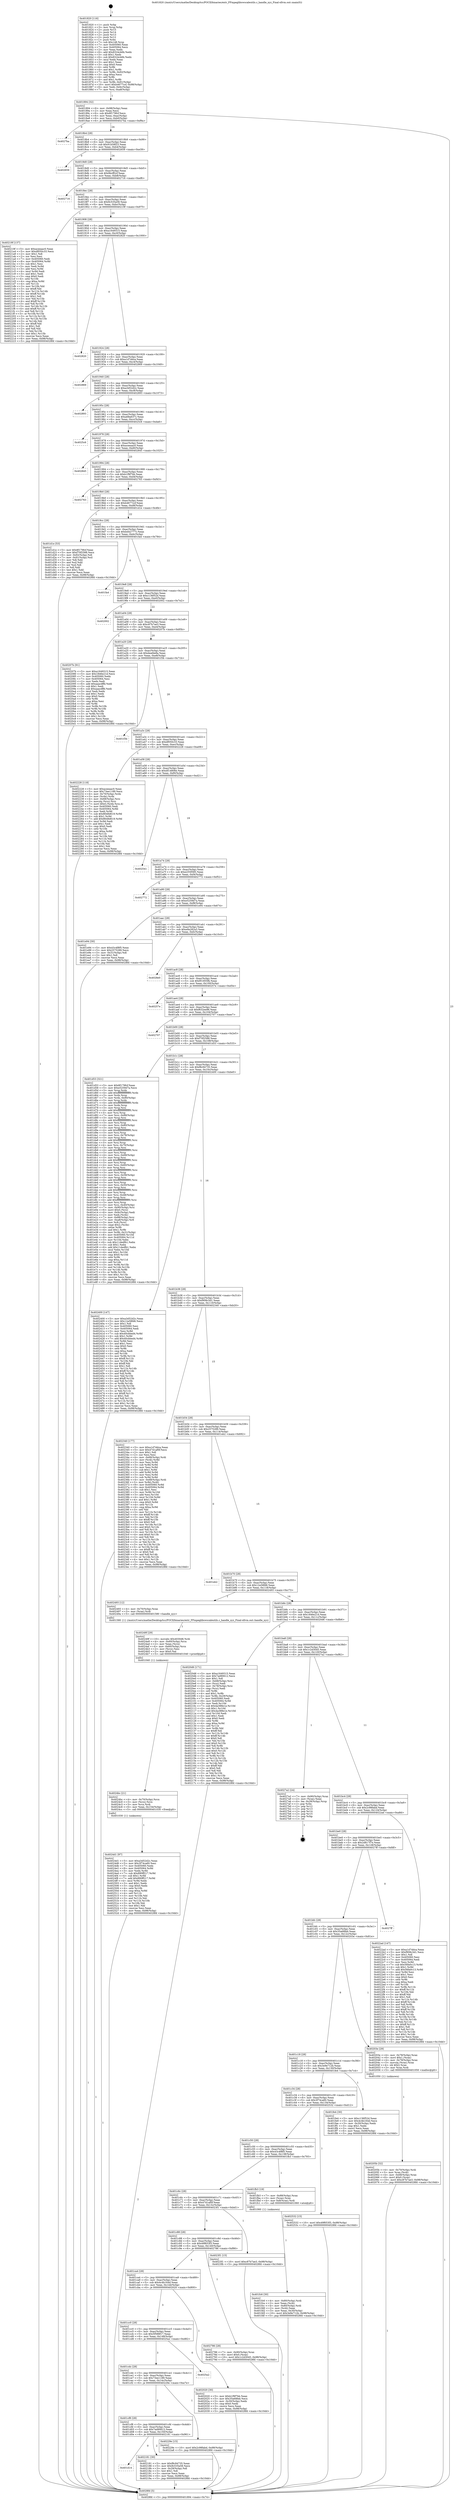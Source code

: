 digraph "0x401820" {
  label = "0x401820 (/mnt/c/Users/mathe/Desktop/tcc/POCII/binaries/extr_FFmpeglibswscaleutils.c_handle_xyz_Final-ollvm.out::main(0))"
  labelloc = "t"
  node[shape=record]

  Entry [label="",width=0.3,height=0.3,shape=circle,fillcolor=black,style=filled]
  "0x401894" [label="{
     0x401894 [32]\l
     | [instrs]\l
     &nbsp;&nbsp;0x401894 \<+6\>: mov -0x98(%rbp),%eax\l
     &nbsp;&nbsp;0x40189a \<+2\>: mov %eax,%ecx\l
     &nbsp;&nbsp;0x40189c \<+6\>: sub $0x8f179fcf,%ecx\l
     &nbsp;&nbsp;0x4018a2 \<+6\>: mov %eax,-0xac(%rbp)\l
     &nbsp;&nbsp;0x4018a8 \<+6\>: mov %ecx,-0xb0(%rbp)\l
     &nbsp;&nbsp;0x4018ae \<+6\>: je 00000000004027ba \<main+0xf9a\>\l
  }"]
  "0x4027ba" [label="{
     0x4027ba\l
  }", style=dashed]
  "0x4018b4" [label="{
     0x4018b4 [28]\l
     | [instrs]\l
     &nbsp;&nbsp;0x4018b4 \<+5\>: jmp 00000000004018b9 \<main+0x99\>\l
     &nbsp;&nbsp;0x4018b9 \<+6\>: mov -0xac(%rbp),%eax\l
     &nbsp;&nbsp;0x4018bf \<+5\>: sub $0x91b58f23,%eax\l
     &nbsp;&nbsp;0x4018c4 \<+6\>: mov %eax,-0xb4(%rbp)\l
     &nbsp;&nbsp;0x4018ca \<+6\>: je 0000000000402659 \<main+0xe39\>\l
  }"]
  Exit [label="",width=0.3,height=0.3,shape=circle,fillcolor=black,style=filled,peripheries=2]
  "0x402659" [label="{
     0x402659\l
  }", style=dashed]
  "0x4018d0" [label="{
     0x4018d0 [28]\l
     | [instrs]\l
     &nbsp;&nbsp;0x4018d0 \<+5\>: jmp 00000000004018d5 \<main+0xb5\>\l
     &nbsp;&nbsp;0x4018d5 \<+6\>: mov -0xac(%rbp),%eax\l
     &nbsp;&nbsp;0x4018db \<+5\>: sub $0x9bcff2cf,%eax\l
     &nbsp;&nbsp;0x4018e0 \<+6\>: mov %eax,-0xb8(%rbp)\l
     &nbsp;&nbsp;0x4018e6 \<+6\>: je 0000000000402716 \<main+0xef6\>\l
  }"]
  "0x4024d1" [label="{
     0x4024d1 [97]\l
     | [instrs]\l
     &nbsp;&nbsp;0x4024d1 \<+5\>: mov $0xa3d52d2c,%eax\l
     &nbsp;&nbsp;0x4024d6 \<+5\>: mov $0x3f74ca60,%esi\l
     &nbsp;&nbsp;0x4024db \<+7\>: mov 0x405060,%edx\l
     &nbsp;&nbsp;0x4024e2 \<+8\>: mov 0x405064,%r8d\l
     &nbsp;&nbsp;0x4024ea \<+3\>: mov %edx,%r9d\l
     &nbsp;&nbsp;0x4024ed \<+7\>: sub $0x890ff217,%r9d\l
     &nbsp;&nbsp;0x4024f4 \<+4\>: sub $0x1,%r9d\l
     &nbsp;&nbsp;0x4024f8 \<+7\>: add $0x890ff217,%r9d\l
     &nbsp;&nbsp;0x4024ff \<+4\>: imul %r9d,%edx\l
     &nbsp;&nbsp;0x402503 \<+3\>: and $0x1,%edx\l
     &nbsp;&nbsp;0x402506 \<+3\>: cmp $0x0,%edx\l
     &nbsp;&nbsp;0x402509 \<+4\>: sete %r10b\l
     &nbsp;&nbsp;0x40250d \<+4\>: cmp $0xa,%r8d\l
     &nbsp;&nbsp;0x402511 \<+4\>: setl %r11b\l
     &nbsp;&nbsp;0x402515 \<+3\>: mov %r10b,%bl\l
     &nbsp;&nbsp;0x402518 \<+3\>: and %r11b,%bl\l
     &nbsp;&nbsp;0x40251b \<+3\>: xor %r11b,%r10b\l
     &nbsp;&nbsp;0x40251e \<+3\>: or %r10b,%bl\l
     &nbsp;&nbsp;0x402521 \<+3\>: test $0x1,%bl\l
     &nbsp;&nbsp;0x402524 \<+3\>: cmovne %esi,%eax\l
     &nbsp;&nbsp;0x402527 \<+6\>: mov %eax,-0x98(%rbp)\l
     &nbsp;&nbsp;0x40252d \<+5\>: jmp 00000000004028fd \<main+0x10dd\>\l
  }"]
  "0x402716" [label="{
     0x402716\l
  }", style=dashed]
  "0x4018ec" [label="{
     0x4018ec [28]\l
     | [instrs]\l
     &nbsp;&nbsp;0x4018ec \<+5\>: jmp 00000000004018f1 \<main+0xd1\>\l
     &nbsp;&nbsp;0x4018f1 \<+6\>: mov -0xac(%rbp),%eax\l
     &nbsp;&nbsp;0x4018f7 \<+5\>: sub $0x9c535a58,%eax\l
     &nbsp;&nbsp;0x4018fc \<+6\>: mov %eax,-0xbc(%rbp)\l
     &nbsp;&nbsp;0x401902 \<+6\>: je 000000000040219f \<main+0x97f\>\l
  }"]
  "0x4024bc" [label="{
     0x4024bc [21]\l
     | [instrs]\l
     &nbsp;&nbsp;0x4024bc \<+4\>: mov -0x70(%rbp),%rcx\l
     &nbsp;&nbsp;0x4024c0 \<+3\>: mov (%rcx),%rcx\l
     &nbsp;&nbsp;0x4024c3 \<+3\>: mov %rcx,%rdi\l
     &nbsp;&nbsp;0x4024c6 \<+6\>: mov %eax,-0x154(%rbp)\l
     &nbsp;&nbsp;0x4024cc \<+5\>: call 0000000000401030 \<free@plt\>\l
     | [calls]\l
     &nbsp;&nbsp;0x401030 \{1\} (unknown)\l
  }"]
  "0x40219f" [label="{
     0x40219f [137]\l
     | [instrs]\l
     &nbsp;&nbsp;0x40219f \<+5\>: mov $0xaceeaac0,%eax\l
     &nbsp;&nbsp;0x4021a4 \<+5\>: mov $0xdf050c33,%ecx\l
     &nbsp;&nbsp;0x4021a9 \<+2\>: mov $0x1,%dl\l
     &nbsp;&nbsp;0x4021ab \<+2\>: xor %esi,%esi\l
     &nbsp;&nbsp;0x4021ad \<+7\>: mov 0x405060,%edi\l
     &nbsp;&nbsp;0x4021b4 \<+8\>: mov 0x405064,%r8d\l
     &nbsp;&nbsp;0x4021bc \<+3\>: sub $0x1,%esi\l
     &nbsp;&nbsp;0x4021bf \<+3\>: mov %edi,%r9d\l
     &nbsp;&nbsp;0x4021c2 \<+3\>: add %esi,%r9d\l
     &nbsp;&nbsp;0x4021c5 \<+4\>: imul %r9d,%edi\l
     &nbsp;&nbsp;0x4021c9 \<+3\>: and $0x1,%edi\l
     &nbsp;&nbsp;0x4021cc \<+3\>: cmp $0x0,%edi\l
     &nbsp;&nbsp;0x4021cf \<+4\>: sete %r10b\l
     &nbsp;&nbsp;0x4021d3 \<+4\>: cmp $0xa,%r8d\l
     &nbsp;&nbsp;0x4021d7 \<+4\>: setl %r11b\l
     &nbsp;&nbsp;0x4021db \<+3\>: mov %r10b,%bl\l
     &nbsp;&nbsp;0x4021de \<+3\>: xor $0xff,%bl\l
     &nbsp;&nbsp;0x4021e1 \<+3\>: mov %r11b,%r14b\l
     &nbsp;&nbsp;0x4021e4 \<+4\>: xor $0xff,%r14b\l
     &nbsp;&nbsp;0x4021e8 \<+3\>: xor $0x1,%dl\l
     &nbsp;&nbsp;0x4021eb \<+3\>: mov %bl,%r15b\l
     &nbsp;&nbsp;0x4021ee \<+4\>: and $0xff,%r15b\l
     &nbsp;&nbsp;0x4021f2 \<+3\>: and %dl,%r10b\l
     &nbsp;&nbsp;0x4021f5 \<+3\>: mov %r14b,%r12b\l
     &nbsp;&nbsp;0x4021f8 \<+4\>: and $0xff,%r12b\l
     &nbsp;&nbsp;0x4021fc \<+3\>: and %dl,%r11b\l
     &nbsp;&nbsp;0x4021ff \<+3\>: or %r10b,%r15b\l
     &nbsp;&nbsp;0x402202 \<+3\>: or %r11b,%r12b\l
     &nbsp;&nbsp;0x402205 \<+3\>: xor %r12b,%r15b\l
     &nbsp;&nbsp;0x402208 \<+3\>: or %r14b,%bl\l
     &nbsp;&nbsp;0x40220b \<+3\>: xor $0xff,%bl\l
     &nbsp;&nbsp;0x40220e \<+3\>: or $0x1,%dl\l
     &nbsp;&nbsp;0x402211 \<+2\>: and %dl,%bl\l
     &nbsp;&nbsp;0x402213 \<+3\>: or %bl,%r15b\l
     &nbsp;&nbsp;0x402216 \<+4\>: test $0x1,%r15b\l
     &nbsp;&nbsp;0x40221a \<+3\>: cmovne %ecx,%eax\l
     &nbsp;&nbsp;0x40221d \<+6\>: mov %eax,-0x98(%rbp)\l
     &nbsp;&nbsp;0x402223 \<+5\>: jmp 00000000004028fd \<main+0x10dd\>\l
  }"]
  "0x401908" [label="{
     0x401908 [28]\l
     | [instrs]\l
     &nbsp;&nbsp;0x401908 \<+5\>: jmp 000000000040190d \<main+0xed\>\l
     &nbsp;&nbsp;0x40190d \<+6\>: mov -0xac(%rbp),%eax\l
     &nbsp;&nbsp;0x401913 \<+5\>: sub $0xa1649315,%eax\l
     &nbsp;&nbsp;0x401918 \<+6\>: mov %eax,-0xc0(%rbp)\l
     &nbsp;&nbsp;0x40191e \<+6\>: je 0000000000402820 \<main+0x1000\>\l
  }"]
  "0x40249f" [label="{
     0x40249f [29]\l
     | [instrs]\l
     &nbsp;&nbsp;0x40249f \<+10\>: movabs $0x4030d6,%rdi\l
     &nbsp;&nbsp;0x4024a9 \<+4\>: mov -0x60(%rbp),%rcx\l
     &nbsp;&nbsp;0x4024ad \<+2\>: mov %eax,(%rcx)\l
     &nbsp;&nbsp;0x4024af \<+4\>: mov -0x60(%rbp),%rcx\l
     &nbsp;&nbsp;0x4024b3 \<+2\>: mov (%rcx),%esi\l
     &nbsp;&nbsp;0x4024b5 \<+2\>: mov $0x0,%al\l
     &nbsp;&nbsp;0x4024b7 \<+5\>: call 0000000000401040 \<printf@plt\>\l
     | [calls]\l
     &nbsp;&nbsp;0x401040 \{1\} (unknown)\l
  }"]
  "0x402820" [label="{
     0x402820\l
  }", style=dashed]
  "0x401924" [label="{
     0x401924 [28]\l
     | [instrs]\l
     &nbsp;&nbsp;0x401924 \<+5\>: jmp 0000000000401929 \<main+0x109\>\l
     &nbsp;&nbsp;0x401929 \<+6\>: mov -0xac(%rbp),%eax\l
     &nbsp;&nbsp;0x40192f \<+5\>: sub $0xa1d7ddca,%eax\l
     &nbsp;&nbsp;0x401934 \<+6\>: mov %eax,-0xc4(%rbp)\l
     &nbsp;&nbsp;0x40193a \<+6\>: je 0000000000402869 \<main+0x1049\>\l
  }"]
  "0x401d14" [label="{
     0x401d14\l
  }", style=dashed]
  "0x402869" [label="{
     0x402869\l
  }", style=dashed]
  "0x401940" [label="{
     0x401940 [28]\l
     | [instrs]\l
     &nbsp;&nbsp;0x401940 \<+5\>: jmp 0000000000401945 \<main+0x125\>\l
     &nbsp;&nbsp;0x401945 \<+6\>: mov -0xac(%rbp),%eax\l
     &nbsp;&nbsp;0x40194b \<+5\>: sub $0xa3d52d2c,%eax\l
     &nbsp;&nbsp;0x401950 \<+6\>: mov %eax,-0xc8(%rbp)\l
     &nbsp;&nbsp;0x401956 \<+6\>: je 0000000000402893 \<main+0x1073\>\l
  }"]
  "0x402181" [label="{
     0x402181 [30]\l
     | [instrs]\l
     &nbsp;&nbsp;0x402181 \<+5\>: mov $0xf8c94735,%eax\l
     &nbsp;&nbsp;0x402186 \<+5\>: mov $0x9c535a58,%ecx\l
     &nbsp;&nbsp;0x40218b \<+3\>: mov -0x29(%rbp),%dl\l
     &nbsp;&nbsp;0x40218e \<+3\>: test $0x1,%dl\l
     &nbsp;&nbsp;0x402191 \<+3\>: cmovne %ecx,%eax\l
     &nbsp;&nbsp;0x402194 \<+6\>: mov %eax,-0x98(%rbp)\l
     &nbsp;&nbsp;0x40219a \<+5\>: jmp 00000000004028fd \<main+0x10dd\>\l
  }"]
  "0x402893" [label="{
     0x402893\l
  }", style=dashed]
  "0x40195c" [label="{
     0x40195c [28]\l
     | [instrs]\l
     &nbsp;&nbsp;0x40195c \<+5\>: jmp 0000000000401961 \<main+0x141\>\l
     &nbsp;&nbsp;0x401961 \<+6\>: mov -0xac(%rbp),%eax\l
     &nbsp;&nbsp;0x401967 \<+5\>: sub $0xa68a637c,%eax\l
     &nbsp;&nbsp;0x40196c \<+6\>: mov %eax,-0xcc(%rbp)\l
     &nbsp;&nbsp;0x401972 \<+6\>: je 00000000004025c6 \<main+0xda6\>\l
  }"]
  "0x401cf8" [label="{
     0x401cf8 [28]\l
     | [instrs]\l
     &nbsp;&nbsp;0x401cf8 \<+5\>: jmp 0000000000401cfd \<main+0x4dd\>\l
     &nbsp;&nbsp;0x401cfd \<+6\>: mov -0xac(%rbp),%eax\l
     &nbsp;&nbsp;0x401d03 \<+5\>: sub $0x7ad90612,%eax\l
     &nbsp;&nbsp;0x401d08 \<+6\>: mov %eax,-0x150(%rbp)\l
     &nbsp;&nbsp;0x401d0e \<+6\>: je 0000000000402181 \<main+0x961\>\l
  }"]
  "0x4025c6" [label="{
     0x4025c6\l
  }", style=dashed]
  "0x401978" [label="{
     0x401978 [28]\l
     | [instrs]\l
     &nbsp;&nbsp;0x401978 \<+5\>: jmp 000000000040197d \<main+0x15d\>\l
     &nbsp;&nbsp;0x40197d \<+6\>: mov -0xac(%rbp),%eax\l
     &nbsp;&nbsp;0x401983 \<+5\>: sub $0xaceeaac0,%eax\l
     &nbsp;&nbsp;0x401988 \<+6\>: mov %eax,-0xd0(%rbp)\l
     &nbsp;&nbsp;0x40198e \<+6\>: je 0000000000402845 \<main+0x1025\>\l
  }"]
  "0x40229e" [label="{
     0x40229e [15]\l
     | [instrs]\l
     &nbsp;&nbsp;0x40229e \<+10\>: movl $0x2c98fabd,-0x98(%rbp)\l
     &nbsp;&nbsp;0x4022a8 \<+5\>: jmp 00000000004028fd \<main+0x10dd\>\l
  }"]
  "0x402845" [label="{
     0x402845\l
  }", style=dashed]
  "0x401994" [label="{
     0x401994 [28]\l
     | [instrs]\l
     &nbsp;&nbsp;0x401994 \<+5\>: jmp 0000000000401999 \<main+0x179\>\l
     &nbsp;&nbsp;0x401999 \<+6\>: mov -0xac(%rbp),%eax\l
     &nbsp;&nbsp;0x40199f \<+5\>: sub $0xb1f9f7bb,%eax\l
     &nbsp;&nbsp;0x4019a4 \<+6\>: mov %eax,-0xd4(%rbp)\l
     &nbsp;&nbsp;0x4019aa \<+6\>: je 0000000000402763 \<main+0xf43\>\l
  }"]
  "0x401cdc" [label="{
     0x401cdc [28]\l
     | [instrs]\l
     &nbsp;&nbsp;0x401cdc \<+5\>: jmp 0000000000401ce1 \<main+0x4c1\>\l
     &nbsp;&nbsp;0x401ce1 \<+6\>: mov -0xac(%rbp),%eax\l
     &nbsp;&nbsp;0x401ce7 \<+5\>: sub $0x73ee1189,%eax\l
     &nbsp;&nbsp;0x401cec \<+6\>: mov %eax,-0x14c(%rbp)\l
     &nbsp;&nbsp;0x401cf2 \<+6\>: je 000000000040229e \<main+0xa7e\>\l
  }"]
  "0x402763" [label="{
     0x402763\l
  }", style=dashed]
  "0x4019b0" [label="{
     0x4019b0 [28]\l
     | [instrs]\l
     &nbsp;&nbsp;0x4019b0 \<+5\>: jmp 00000000004019b5 \<main+0x195\>\l
     &nbsp;&nbsp;0x4019b5 \<+6\>: mov -0xac(%rbp),%eax\l
     &nbsp;&nbsp;0x4019bb \<+5\>: sub $0xb4677ccf,%eax\l
     &nbsp;&nbsp;0x4019c0 \<+6\>: mov %eax,-0xd8(%rbp)\l
     &nbsp;&nbsp;0x4019c6 \<+6\>: je 0000000000401d1e \<main+0x4fe\>\l
  }"]
  "0x4025a2" [label="{
     0x4025a2\l
  }", style=dashed]
  "0x401d1e" [label="{
     0x401d1e [53]\l
     | [instrs]\l
     &nbsp;&nbsp;0x401d1e \<+5\>: mov $0x8f179fcf,%eax\l
     &nbsp;&nbsp;0x401d23 \<+5\>: mov $0xf70f2588,%ecx\l
     &nbsp;&nbsp;0x401d28 \<+6\>: mov -0x92(%rbp),%dl\l
     &nbsp;&nbsp;0x401d2e \<+7\>: mov -0x91(%rbp),%sil\l
     &nbsp;&nbsp;0x401d35 \<+3\>: mov %dl,%dil\l
     &nbsp;&nbsp;0x401d38 \<+3\>: and %sil,%dil\l
     &nbsp;&nbsp;0x401d3b \<+3\>: xor %sil,%dl\l
     &nbsp;&nbsp;0x401d3e \<+3\>: or %dl,%dil\l
     &nbsp;&nbsp;0x401d41 \<+4\>: test $0x1,%dil\l
     &nbsp;&nbsp;0x401d45 \<+3\>: cmovne %ecx,%eax\l
     &nbsp;&nbsp;0x401d48 \<+6\>: mov %eax,-0x98(%rbp)\l
     &nbsp;&nbsp;0x401d4e \<+5\>: jmp 00000000004028fd \<main+0x10dd\>\l
  }"]
  "0x4019cc" [label="{
     0x4019cc [28]\l
     | [instrs]\l
     &nbsp;&nbsp;0x4019cc \<+5\>: jmp 00000000004019d1 \<main+0x1b1\>\l
     &nbsp;&nbsp;0x4019d1 \<+6\>: mov -0xac(%rbp),%eax\l
     &nbsp;&nbsp;0x4019d7 \<+5\>: sub $0xbd42777c,%eax\l
     &nbsp;&nbsp;0x4019dc \<+6\>: mov %eax,-0xdc(%rbp)\l
     &nbsp;&nbsp;0x4019e2 \<+6\>: je 0000000000401fa4 \<main+0x784\>\l
  }"]
  "0x4028fd" [label="{
     0x4028fd [5]\l
     | [instrs]\l
     &nbsp;&nbsp;0x4028fd \<+5\>: jmp 0000000000401894 \<main+0x74\>\l
  }"]
  "0x401820" [label="{
     0x401820 [116]\l
     | [instrs]\l
     &nbsp;&nbsp;0x401820 \<+1\>: push %rbp\l
     &nbsp;&nbsp;0x401821 \<+3\>: mov %rsp,%rbp\l
     &nbsp;&nbsp;0x401824 \<+2\>: push %r15\l
     &nbsp;&nbsp;0x401826 \<+2\>: push %r14\l
     &nbsp;&nbsp;0x401828 \<+2\>: push %r13\l
     &nbsp;&nbsp;0x40182a \<+2\>: push %r12\l
     &nbsp;&nbsp;0x40182c \<+1\>: push %rbx\l
     &nbsp;&nbsp;0x40182d \<+7\>: sub $0x148,%rsp\l
     &nbsp;&nbsp;0x401834 \<+7\>: mov 0x405060,%eax\l
     &nbsp;&nbsp;0x40183b \<+7\>: mov 0x405064,%ecx\l
     &nbsp;&nbsp;0x401842 \<+2\>: mov %eax,%edx\l
     &nbsp;&nbsp;0x401844 \<+6\>: add $0x8324cb6b,%edx\l
     &nbsp;&nbsp;0x40184a \<+3\>: sub $0x1,%edx\l
     &nbsp;&nbsp;0x40184d \<+6\>: sub $0x8324cb6b,%edx\l
     &nbsp;&nbsp;0x401853 \<+3\>: imul %edx,%eax\l
     &nbsp;&nbsp;0x401856 \<+3\>: and $0x1,%eax\l
     &nbsp;&nbsp;0x401859 \<+3\>: cmp $0x0,%eax\l
     &nbsp;&nbsp;0x40185c \<+4\>: sete %r8b\l
     &nbsp;&nbsp;0x401860 \<+4\>: and $0x1,%r8b\l
     &nbsp;&nbsp;0x401864 \<+7\>: mov %r8b,-0x92(%rbp)\l
     &nbsp;&nbsp;0x40186b \<+3\>: cmp $0xa,%ecx\l
     &nbsp;&nbsp;0x40186e \<+4\>: setl %r8b\l
     &nbsp;&nbsp;0x401872 \<+4\>: and $0x1,%r8b\l
     &nbsp;&nbsp;0x401876 \<+7\>: mov %r8b,-0x91(%rbp)\l
     &nbsp;&nbsp;0x40187d \<+10\>: movl $0xb4677ccf,-0x98(%rbp)\l
     &nbsp;&nbsp;0x401887 \<+6\>: mov %edi,-0x9c(%rbp)\l
     &nbsp;&nbsp;0x40188d \<+7\>: mov %rsi,-0xa8(%rbp)\l
  }"]
  "0x40205b" [label="{
     0x40205b [32]\l
     | [instrs]\l
     &nbsp;&nbsp;0x40205b \<+4\>: mov -0x70(%rbp),%rdi\l
     &nbsp;&nbsp;0x40205f \<+3\>: mov %rax,(%rdi)\l
     &nbsp;&nbsp;0x402062 \<+4\>: mov -0x68(%rbp),%rax\l
     &nbsp;&nbsp;0x402066 \<+6\>: movl $0x0,(%rax)\l
     &nbsp;&nbsp;0x40206c \<+10\>: movl $0xc87b7ae3,-0x98(%rbp)\l
     &nbsp;&nbsp;0x402076 \<+5\>: jmp 00000000004028fd \<main+0x10dd\>\l
  }"]
  "0x401fa4" [label="{
     0x401fa4\l
  }", style=dashed]
  "0x4019e8" [label="{
     0x4019e8 [28]\l
     | [instrs]\l
     &nbsp;&nbsp;0x4019e8 \<+5\>: jmp 00000000004019ed \<main+0x1cd\>\l
     &nbsp;&nbsp;0x4019ed \<+6\>: mov -0xac(%rbp),%eax\l
     &nbsp;&nbsp;0x4019f3 \<+5\>: sub $0xc136f52d,%eax\l
     &nbsp;&nbsp;0x4019f8 \<+6\>: mov %eax,-0xe0(%rbp)\l
     &nbsp;&nbsp;0x4019fe \<+6\>: je 0000000000402002 \<main+0x7e2\>\l
  }"]
  "0x401cc0" [label="{
     0x401cc0 [28]\l
     | [instrs]\l
     &nbsp;&nbsp;0x401cc0 \<+5\>: jmp 0000000000401cc5 \<main+0x4a5\>\l
     &nbsp;&nbsp;0x401cc5 \<+6\>: mov -0xac(%rbp),%eax\l
     &nbsp;&nbsp;0x401ccb \<+5\>: sub $0x5f588f17,%eax\l
     &nbsp;&nbsp;0x401cd0 \<+6\>: mov %eax,-0x148(%rbp)\l
     &nbsp;&nbsp;0x401cd6 \<+6\>: je 00000000004025a2 \<main+0xd82\>\l
  }"]
  "0x402002" [label="{
     0x402002\l
  }", style=dashed]
  "0x401a04" [label="{
     0x401a04 [28]\l
     | [instrs]\l
     &nbsp;&nbsp;0x401a04 \<+5\>: jmp 0000000000401a09 \<main+0x1e9\>\l
     &nbsp;&nbsp;0x401a09 \<+6\>: mov -0xac(%rbp),%eax\l
     &nbsp;&nbsp;0x401a0f \<+5\>: sub $0xc87b7ae3,%eax\l
     &nbsp;&nbsp;0x401a14 \<+6\>: mov %eax,-0xe4(%rbp)\l
     &nbsp;&nbsp;0x401a1a \<+6\>: je 000000000040207b \<main+0x85b\>\l
  }"]
  "0x402020" [label="{
     0x402020 [30]\l
     | [instrs]\l
     &nbsp;&nbsp;0x402020 \<+5\>: mov $0xb1f9f7bb,%eax\l
     &nbsp;&nbsp;0x402025 \<+5\>: mov $0x35a68feb,%ecx\l
     &nbsp;&nbsp;0x40202a \<+3\>: mov -0x30(%rbp),%edx\l
     &nbsp;&nbsp;0x40202d \<+3\>: cmp $0x0,%edx\l
     &nbsp;&nbsp;0x402030 \<+3\>: cmove %ecx,%eax\l
     &nbsp;&nbsp;0x402033 \<+6\>: mov %eax,-0x98(%rbp)\l
     &nbsp;&nbsp;0x402039 \<+5\>: jmp 00000000004028fd \<main+0x10dd\>\l
  }"]
  "0x40207b" [label="{
     0x40207b [91]\l
     | [instrs]\l
     &nbsp;&nbsp;0x40207b \<+5\>: mov $0xa1649315,%eax\l
     &nbsp;&nbsp;0x402080 \<+5\>: mov $0x1846e21d,%ecx\l
     &nbsp;&nbsp;0x402085 \<+7\>: mov 0x405060,%edx\l
     &nbsp;&nbsp;0x40208c \<+7\>: mov 0x405064,%esi\l
     &nbsp;&nbsp;0x402093 \<+2\>: mov %edx,%edi\l
     &nbsp;&nbsp;0x402095 \<+6\>: add $0xaaacdffd,%edi\l
     &nbsp;&nbsp;0x40209b \<+3\>: sub $0x1,%edi\l
     &nbsp;&nbsp;0x40209e \<+6\>: sub $0xaaacdffd,%edi\l
     &nbsp;&nbsp;0x4020a4 \<+3\>: imul %edi,%edx\l
     &nbsp;&nbsp;0x4020a7 \<+3\>: and $0x1,%edx\l
     &nbsp;&nbsp;0x4020aa \<+3\>: cmp $0x0,%edx\l
     &nbsp;&nbsp;0x4020ad \<+4\>: sete %r8b\l
     &nbsp;&nbsp;0x4020b1 \<+3\>: cmp $0xa,%esi\l
     &nbsp;&nbsp;0x4020b4 \<+4\>: setl %r9b\l
     &nbsp;&nbsp;0x4020b8 \<+3\>: mov %r8b,%r10b\l
     &nbsp;&nbsp;0x4020bb \<+3\>: and %r9b,%r10b\l
     &nbsp;&nbsp;0x4020be \<+3\>: xor %r9b,%r8b\l
     &nbsp;&nbsp;0x4020c1 \<+3\>: or %r8b,%r10b\l
     &nbsp;&nbsp;0x4020c4 \<+4\>: test $0x1,%r10b\l
     &nbsp;&nbsp;0x4020c8 \<+3\>: cmovne %ecx,%eax\l
     &nbsp;&nbsp;0x4020cb \<+6\>: mov %eax,-0x98(%rbp)\l
     &nbsp;&nbsp;0x4020d1 \<+5\>: jmp 00000000004028fd \<main+0x10dd\>\l
  }"]
  "0x401a20" [label="{
     0x401a20 [28]\l
     | [instrs]\l
     &nbsp;&nbsp;0x401a20 \<+5\>: jmp 0000000000401a25 \<main+0x205\>\l
     &nbsp;&nbsp;0x401a25 \<+6\>: mov -0xac(%rbp),%eax\l
     &nbsp;&nbsp;0x401a2b \<+5\>: sub $0xdeafde8a,%eax\l
     &nbsp;&nbsp;0x401a30 \<+6\>: mov %eax,-0xe8(%rbp)\l
     &nbsp;&nbsp;0x401a36 \<+6\>: je 0000000000401f3b \<main+0x71b\>\l
  }"]
  "0x401ca4" [label="{
     0x401ca4 [28]\l
     | [instrs]\l
     &nbsp;&nbsp;0x401ca4 \<+5\>: jmp 0000000000401ca9 \<main+0x489\>\l
     &nbsp;&nbsp;0x401ca9 \<+6\>: mov -0xac(%rbp),%eax\l
     &nbsp;&nbsp;0x401caf \<+5\>: sub $0x4c4b164d,%eax\l
     &nbsp;&nbsp;0x401cb4 \<+6\>: mov %eax,-0x144(%rbp)\l
     &nbsp;&nbsp;0x401cba \<+6\>: je 0000000000402020 \<main+0x800\>\l
  }"]
  "0x401f3b" [label="{
     0x401f3b\l
  }", style=dashed]
  "0x401a3c" [label="{
     0x401a3c [28]\l
     | [instrs]\l
     &nbsp;&nbsp;0x401a3c \<+5\>: jmp 0000000000401a41 \<main+0x221\>\l
     &nbsp;&nbsp;0x401a41 \<+6\>: mov -0xac(%rbp),%eax\l
     &nbsp;&nbsp;0x401a47 \<+5\>: sub $0xdf050c33,%eax\l
     &nbsp;&nbsp;0x401a4c \<+6\>: mov %eax,-0xec(%rbp)\l
     &nbsp;&nbsp;0x401a52 \<+6\>: je 0000000000402228 \<main+0xa08\>\l
  }"]
  "0x402786" [label="{
     0x402786 [28]\l
     | [instrs]\l
     &nbsp;&nbsp;0x402786 \<+7\>: mov -0x90(%rbp),%rax\l
     &nbsp;&nbsp;0x40278d \<+6\>: movl $0x0,(%rax)\l
     &nbsp;&nbsp;0x402793 \<+10\>: movl $0x1c2d3045,-0x98(%rbp)\l
     &nbsp;&nbsp;0x40279d \<+5\>: jmp 00000000004028fd \<main+0x10dd\>\l
  }"]
  "0x402228" [label="{
     0x402228 [118]\l
     | [instrs]\l
     &nbsp;&nbsp;0x402228 \<+5\>: mov $0xaceeaac0,%eax\l
     &nbsp;&nbsp;0x40222d \<+5\>: mov $0x73ee1189,%ecx\l
     &nbsp;&nbsp;0x402232 \<+4\>: mov -0x70(%rbp),%rdx\l
     &nbsp;&nbsp;0x402236 \<+3\>: mov (%rdx),%rdx\l
     &nbsp;&nbsp;0x402239 \<+4\>: mov -0x68(%rbp),%rsi\l
     &nbsp;&nbsp;0x40223d \<+3\>: movslq (%rsi),%rsi\l
     &nbsp;&nbsp;0x402240 \<+7\>: movl $0x0,(%rdx,%rsi,4)\l
     &nbsp;&nbsp;0x402247 \<+7\>: mov 0x405060,%edi\l
     &nbsp;&nbsp;0x40224e \<+8\>: mov 0x405064,%r8d\l
     &nbsp;&nbsp;0x402256 \<+3\>: mov %edi,%r9d\l
     &nbsp;&nbsp;0x402259 \<+7\>: sub $0x8648d619,%r9d\l
     &nbsp;&nbsp;0x402260 \<+4\>: sub $0x1,%r9d\l
     &nbsp;&nbsp;0x402264 \<+7\>: add $0x8648d619,%r9d\l
     &nbsp;&nbsp;0x40226b \<+4\>: imul %r9d,%edi\l
     &nbsp;&nbsp;0x40226f \<+3\>: and $0x1,%edi\l
     &nbsp;&nbsp;0x402272 \<+3\>: cmp $0x0,%edi\l
     &nbsp;&nbsp;0x402275 \<+4\>: sete %r10b\l
     &nbsp;&nbsp;0x402279 \<+4\>: cmp $0xa,%r8d\l
     &nbsp;&nbsp;0x40227d \<+4\>: setl %r11b\l
     &nbsp;&nbsp;0x402281 \<+3\>: mov %r10b,%bl\l
     &nbsp;&nbsp;0x402284 \<+3\>: and %r11b,%bl\l
     &nbsp;&nbsp;0x402287 \<+3\>: xor %r11b,%r10b\l
     &nbsp;&nbsp;0x40228a \<+3\>: or %r10b,%bl\l
     &nbsp;&nbsp;0x40228d \<+3\>: test $0x1,%bl\l
     &nbsp;&nbsp;0x402290 \<+3\>: cmovne %ecx,%eax\l
     &nbsp;&nbsp;0x402293 \<+6\>: mov %eax,-0x98(%rbp)\l
     &nbsp;&nbsp;0x402299 \<+5\>: jmp 00000000004028fd \<main+0x10dd\>\l
  }"]
  "0x401a58" [label="{
     0x401a58 [28]\l
     | [instrs]\l
     &nbsp;&nbsp;0x401a58 \<+5\>: jmp 0000000000401a5d \<main+0x23d\>\l
     &nbsp;&nbsp;0x401a5d \<+6\>: mov -0xac(%rbp),%eax\l
     &nbsp;&nbsp;0x401a63 \<+5\>: sub $0xdf14806e,%eax\l
     &nbsp;&nbsp;0x401a68 \<+6\>: mov %eax,-0xf0(%rbp)\l
     &nbsp;&nbsp;0x401a6e \<+6\>: je 0000000000402541 \<main+0xd21\>\l
  }"]
  "0x401c88" [label="{
     0x401c88 [28]\l
     | [instrs]\l
     &nbsp;&nbsp;0x401c88 \<+5\>: jmp 0000000000401c8d \<main+0x46d\>\l
     &nbsp;&nbsp;0x401c8d \<+6\>: mov -0xac(%rbp),%eax\l
     &nbsp;&nbsp;0x401c93 \<+5\>: sub $0x49f653f3,%eax\l
     &nbsp;&nbsp;0x401c98 \<+6\>: mov %eax,-0x140(%rbp)\l
     &nbsp;&nbsp;0x401c9e \<+6\>: je 0000000000402786 \<main+0xf66\>\l
  }"]
  "0x402541" [label="{
     0x402541\l
  }", style=dashed]
  "0x401a74" [label="{
     0x401a74 [28]\l
     | [instrs]\l
     &nbsp;&nbsp;0x401a74 \<+5\>: jmp 0000000000401a79 \<main+0x259\>\l
     &nbsp;&nbsp;0x401a79 \<+6\>: mov -0xac(%rbp),%eax\l
     &nbsp;&nbsp;0x401a7f \<+5\>: sub $0xe255f585,%eax\l
     &nbsp;&nbsp;0x401a84 \<+6\>: mov %eax,-0xf4(%rbp)\l
     &nbsp;&nbsp;0x401a8a \<+6\>: je 0000000000402772 \<main+0xf52\>\l
  }"]
  "0x4023f1" [label="{
     0x4023f1 [15]\l
     | [instrs]\l
     &nbsp;&nbsp;0x4023f1 \<+10\>: movl $0xc87b7ae3,-0x98(%rbp)\l
     &nbsp;&nbsp;0x4023fb \<+5\>: jmp 00000000004028fd \<main+0x10dd\>\l
  }"]
  "0x402772" [label="{
     0x402772\l
  }", style=dashed]
  "0x401a90" [label="{
     0x401a90 [28]\l
     | [instrs]\l
     &nbsp;&nbsp;0x401a90 \<+5\>: jmp 0000000000401a95 \<main+0x275\>\l
     &nbsp;&nbsp;0x401a95 \<+6\>: mov -0xac(%rbp),%eax\l
     &nbsp;&nbsp;0x401a9b \<+5\>: sub $0xe5259d7a,%eax\l
     &nbsp;&nbsp;0x401aa0 \<+6\>: mov %eax,-0xf8(%rbp)\l
     &nbsp;&nbsp;0x401aa6 \<+6\>: je 0000000000401e94 \<main+0x674\>\l
  }"]
  "0x401fc6" [label="{
     0x401fc6 [30]\l
     | [instrs]\l
     &nbsp;&nbsp;0x401fc6 \<+4\>: mov -0x80(%rbp),%rdi\l
     &nbsp;&nbsp;0x401fca \<+2\>: mov %eax,(%rdi)\l
     &nbsp;&nbsp;0x401fcc \<+4\>: mov -0x80(%rbp),%rdi\l
     &nbsp;&nbsp;0x401fd0 \<+2\>: mov (%rdi),%eax\l
     &nbsp;&nbsp;0x401fd2 \<+3\>: mov %eax,-0x30(%rbp)\l
     &nbsp;&nbsp;0x401fd5 \<+10\>: movl $0x3e9e712b,-0x98(%rbp)\l
     &nbsp;&nbsp;0x401fdf \<+5\>: jmp 00000000004028fd \<main+0x10dd\>\l
  }"]
  "0x401e94" [label="{
     0x401e94 [30]\l
     | [instrs]\l
     &nbsp;&nbsp;0x401e94 \<+5\>: mov $0x43c4f8f5,%eax\l
     &nbsp;&nbsp;0x401e99 \<+5\>: mov $0x2575289,%ecx\l
     &nbsp;&nbsp;0x401e9e \<+3\>: mov -0x31(%rbp),%dl\l
     &nbsp;&nbsp;0x401ea1 \<+3\>: test $0x1,%dl\l
     &nbsp;&nbsp;0x401ea4 \<+3\>: cmovne %ecx,%eax\l
     &nbsp;&nbsp;0x401ea7 \<+6\>: mov %eax,-0x98(%rbp)\l
     &nbsp;&nbsp;0x401ead \<+5\>: jmp 00000000004028fd \<main+0x10dd\>\l
  }"]
  "0x401aac" [label="{
     0x401aac [28]\l
     | [instrs]\l
     &nbsp;&nbsp;0x401aac \<+5\>: jmp 0000000000401ab1 \<main+0x291\>\l
     &nbsp;&nbsp;0x401ab1 \<+6\>: mov -0xac(%rbp),%eax\l
     &nbsp;&nbsp;0x401ab7 \<+5\>: sub $0xe9a282a3,%eax\l
     &nbsp;&nbsp;0x401abc \<+6\>: mov %eax,-0xfc(%rbp)\l
     &nbsp;&nbsp;0x401ac2 \<+6\>: je 00000000004028e0 \<main+0x10c0\>\l
  }"]
  "0x401c6c" [label="{
     0x401c6c [28]\l
     | [instrs]\l
     &nbsp;&nbsp;0x401c6c \<+5\>: jmp 0000000000401c71 \<main+0x451\>\l
     &nbsp;&nbsp;0x401c71 \<+6\>: mov -0xac(%rbp),%eax\l
     &nbsp;&nbsp;0x401c77 \<+5\>: sub $0x47d1af0f,%eax\l
     &nbsp;&nbsp;0x401c7c \<+6\>: mov %eax,-0x13c(%rbp)\l
     &nbsp;&nbsp;0x401c82 \<+6\>: je 00000000004023f1 \<main+0xbd1\>\l
  }"]
  "0x4028e0" [label="{
     0x4028e0\l
  }", style=dashed]
  "0x401ac8" [label="{
     0x401ac8 [28]\l
     | [instrs]\l
     &nbsp;&nbsp;0x401ac8 \<+5\>: jmp 0000000000401acd \<main+0x2ad\>\l
     &nbsp;&nbsp;0x401acd \<+6\>: mov -0xac(%rbp),%eax\l
     &nbsp;&nbsp;0x401ad3 \<+5\>: sub $0xf01855fb,%eax\l
     &nbsp;&nbsp;0x401ad8 \<+6\>: mov %eax,-0x100(%rbp)\l
     &nbsp;&nbsp;0x401ade \<+6\>: je 000000000040257e \<main+0xd5e\>\l
  }"]
  "0x401fb3" [label="{
     0x401fb3 [19]\l
     | [instrs]\l
     &nbsp;&nbsp;0x401fb3 \<+7\>: mov -0x88(%rbp),%rax\l
     &nbsp;&nbsp;0x401fba \<+3\>: mov (%rax),%rax\l
     &nbsp;&nbsp;0x401fbd \<+4\>: mov 0x8(%rax),%rdi\l
     &nbsp;&nbsp;0x401fc1 \<+5\>: call 0000000000401060 \<atoi@plt\>\l
     | [calls]\l
     &nbsp;&nbsp;0x401060 \{1\} (unknown)\l
  }"]
  "0x40257e" [label="{
     0x40257e\l
  }", style=dashed]
  "0x401ae4" [label="{
     0x401ae4 [28]\l
     | [instrs]\l
     &nbsp;&nbsp;0x401ae4 \<+5\>: jmp 0000000000401ae9 \<main+0x2c9\>\l
     &nbsp;&nbsp;0x401ae9 \<+6\>: mov -0xac(%rbp),%eax\l
     &nbsp;&nbsp;0x401aef \<+5\>: sub $0xf632ee96,%eax\l
     &nbsp;&nbsp;0x401af4 \<+6\>: mov %eax,-0x104(%rbp)\l
     &nbsp;&nbsp;0x401afa \<+6\>: je 0000000000402707 \<main+0xee7\>\l
  }"]
  "0x401c50" [label="{
     0x401c50 [28]\l
     | [instrs]\l
     &nbsp;&nbsp;0x401c50 \<+5\>: jmp 0000000000401c55 \<main+0x435\>\l
     &nbsp;&nbsp;0x401c55 \<+6\>: mov -0xac(%rbp),%eax\l
     &nbsp;&nbsp;0x401c5b \<+5\>: sub $0x43c4f8f5,%eax\l
     &nbsp;&nbsp;0x401c60 \<+6\>: mov %eax,-0x138(%rbp)\l
     &nbsp;&nbsp;0x401c66 \<+6\>: je 0000000000401fb3 \<main+0x793\>\l
  }"]
  "0x402707" [label="{
     0x402707\l
  }", style=dashed]
  "0x401b00" [label="{
     0x401b00 [28]\l
     | [instrs]\l
     &nbsp;&nbsp;0x401b00 \<+5\>: jmp 0000000000401b05 \<main+0x2e5\>\l
     &nbsp;&nbsp;0x401b05 \<+6\>: mov -0xac(%rbp),%eax\l
     &nbsp;&nbsp;0x401b0b \<+5\>: sub $0xf70f2588,%eax\l
     &nbsp;&nbsp;0x401b10 \<+6\>: mov %eax,-0x108(%rbp)\l
     &nbsp;&nbsp;0x401b16 \<+6\>: je 0000000000401d53 \<main+0x533\>\l
  }"]
  "0x402532" [label="{
     0x402532 [15]\l
     | [instrs]\l
     &nbsp;&nbsp;0x402532 \<+10\>: movl $0x49f653f3,-0x98(%rbp)\l
     &nbsp;&nbsp;0x40253c \<+5\>: jmp 00000000004028fd \<main+0x10dd\>\l
  }"]
  "0x401d53" [label="{
     0x401d53 [321]\l
     | [instrs]\l
     &nbsp;&nbsp;0x401d53 \<+5\>: mov $0x8f179fcf,%eax\l
     &nbsp;&nbsp;0x401d58 \<+5\>: mov $0xe5259d7a,%ecx\l
     &nbsp;&nbsp;0x401d5d \<+3\>: mov %rsp,%rdx\l
     &nbsp;&nbsp;0x401d60 \<+4\>: add $0xfffffffffffffff0,%rdx\l
     &nbsp;&nbsp;0x401d64 \<+3\>: mov %rdx,%rsp\l
     &nbsp;&nbsp;0x401d67 \<+7\>: mov %rdx,-0x90(%rbp)\l
     &nbsp;&nbsp;0x401d6e \<+3\>: mov %rsp,%rdx\l
     &nbsp;&nbsp;0x401d71 \<+4\>: add $0xfffffffffffffff0,%rdx\l
     &nbsp;&nbsp;0x401d75 \<+3\>: mov %rdx,%rsp\l
     &nbsp;&nbsp;0x401d78 \<+3\>: mov %rsp,%rsi\l
     &nbsp;&nbsp;0x401d7b \<+4\>: add $0xfffffffffffffff0,%rsi\l
     &nbsp;&nbsp;0x401d7f \<+3\>: mov %rsi,%rsp\l
     &nbsp;&nbsp;0x401d82 \<+7\>: mov %rsi,-0x88(%rbp)\l
     &nbsp;&nbsp;0x401d89 \<+3\>: mov %rsp,%rsi\l
     &nbsp;&nbsp;0x401d8c \<+4\>: add $0xfffffffffffffff0,%rsi\l
     &nbsp;&nbsp;0x401d90 \<+3\>: mov %rsi,%rsp\l
     &nbsp;&nbsp;0x401d93 \<+4\>: mov %rsi,-0x80(%rbp)\l
     &nbsp;&nbsp;0x401d97 \<+3\>: mov %rsp,%rsi\l
     &nbsp;&nbsp;0x401d9a \<+4\>: add $0xfffffffffffffff0,%rsi\l
     &nbsp;&nbsp;0x401d9e \<+3\>: mov %rsi,%rsp\l
     &nbsp;&nbsp;0x401da1 \<+4\>: mov %rsi,-0x78(%rbp)\l
     &nbsp;&nbsp;0x401da5 \<+3\>: mov %rsp,%rsi\l
     &nbsp;&nbsp;0x401da8 \<+4\>: add $0xfffffffffffffff0,%rsi\l
     &nbsp;&nbsp;0x401dac \<+3\>: mov %rsi,%rsp\l
     &nbsp;&nbsp;0x401daf \<+4\>: mov %rsi,-0x70(%rbp)\l
     &nbsp;&nbsp;0x401db3 \<+3\>: mov %rsp,%rsi\l
     &nbsp;&nbsp;0x401db6 \<+4\>: add $0xfffffffffffffff0,%rsi\l
     &nbsp;&nbsp;0x401dba \<+3\>: mov %rsi,%rsp\l
     &nbsp;&nbsp;0x401dbd \<+4\>: mov %rsi,-0x68(%rbp)\l
     &nbsp;&nbsp;0x401dc1 \<+3\>: mov %rsp,%rsi\l
     &nbsp;&nbsp;0x401dc4 \<+4\>: add $0xfffffffffffffff0,%rsi\l
     &nbsp;&nbsp;0x401dc8 \<+3\>: mov %rsi,%rsp\l
     &nbsp;&nbsp;0x401dcb \<+4\>: mov %rsi,-0x60(%rbp)\l
     &nbsp;&nbsp;0x401dcf \<+3\>: mov %rsp,%rsi\l
     &nbsp;&nbsp;0x401dd2 \<+4\>: add $0xfffffffffffffff0,%rsi\l
     &nbsp;&nbsp;0x401dd6 \<+3\>: mov %rsi,%rsp\l
     &nbsp;&nbsp;0x401dd9 \<+4\>: mov %rsi,-0x58(%rbp)\l
     &nbsp;&nbsp;0x401ddd \<+3\>: mov %rsp,%rsi\l
     &nbsp;&nbsp;0x401de0 \<+4\>: add $0xfffffffffffffff0,%rsi\l
     &nbsp;&nbsp;0x401de4 \<+3\>: mov %rsi,%rsp\l
     &nbsp;&nbsp;0x401de7 \<+4\>: mov %rsi,-0x50(%rbp)\l
     &nbsp;&nbsp;0x401deb \<+3\>: mov %rsp,%rsi\l
     &nbsp;&nbsp;0x401dee \<+4\>: add $0xfffffffffffffff0,%rsi\l
     &nbsp;&nbsp;0x401df2 \<+3\>: mov %rsi,%rsp\l
     &nbsp;&nbsp;0x401df5 \<+4\>: mov %rsi,-0x48(%rbp)\l
     &nbsp;&nbsp;0x401df9 \<+3\>: mov %rsp,%rsi\l
     &nbsp;&nbsp;0x401dfc \<+4\>: add $0xfffffffffffffff0,%rsi\l
     &nbsp;&nbsp;0x401e00 \<+3\>: mov %rsi,%rsp\l
     &nbsp;&nbsp;0x401e03 \<+4\>: mov %rsi,-0x40(%rbp)\l
     &nbsp;&nbsp;0x401e07 \<+7\>: mov -0x90(%rbp),%rsi\l
     &nbsp;&nbsp;0x401e0e \<+6\>: movl $0x0,(%rsi)\l
     &nbsp;&nbsp;0x401e14 \<+6\>: mov -0x9c(%rbp),%edi\l
     &nbsp;&nbsp;0x401e1a \<+2\>: mov %edi,(%rdx)\l
     &nbsp;&nbsp;0x401e1c \<+7\>: mov -0x88(%rbp),%rsi\l
     &nbsp;&nbsp;0x401e23 \<+7\>: mov -0xa8(%rbp),%r8\l
     &nbsp;&nbsp;0x401e2a \<+3\>: mov %r8,(%rsi)\l
     &nbsp;&nbsp;0x401e2d \<+3\>: cmpl $0x2,(%rdx)\l
     &nbsp;&nbsp;0x401e30 \<+4\>: setne %r9b\l
     &nbsp;&nbsp;0x401e34 \<+4\>: and $0x1,%r9b\l
     &nbsp;&nbsp;0x401e38 \<+4\>: mov %r9b,-0x31(%rbp)\l
     &nbsp;&nbsp;0x401e3c \<+8\>: mov 0x405060,%r10d\l
     &nbsp;&nbsp;0x401e44 \<+8\>: mov 0x405064,%r11d\l
     &nbsp;&nbsp;0x401e4c \<+3\>: mov %r10d,%ebx\l
     &nbsp;&nbsp;0x401e4f \<+6\>: sub $0x11dedfb1,%ebx\l
     &nbsp;&nbsp;0x401e55 \<+3\>: sub $0x1,%ebx\l
     &nbsp;&nbsp;0x401e58 \<+6\>: add $0x11dedfb1,%ebx\l
     &nbsp;&nbsp;0x401e5e \<+4\>: imul %ebx,%r10d\l
     &nbsp;&nbsp;0x401e62 \<+4\>: and $0x1,%r10d\l
     &nbsp;&nbsp;0x401e66 \<+4\>: cmp $0x0,%r10d\l
     &nbsp;&nbsp;0x401e6a \<+4\>: sete %r9b\l
     &nbsp;&nbsp;0x401e6e \<+4\>: cmp $0xa,%r11d\l
     &nbsp;&nbsp;0x401e72 \<+4\>: setl %r14b\l
     &nbsp;&nbsp;0x401e76 \<+3\>: mov %r9b,%r15b\l
     &nbsp;&nbsp;0x401e79 \<+3\>: and %r14b,%r15b\l
     &nbsp;&nbsp;0x401e7c \<+3\>: xor %r14b,%r9b\l
     &nbsp;&nbsp;0x401e7f \<+3\>: or %r9b,%r15b\l
     &nbsp;&nbsp;0x401e82 \<+4\>: test $0x1,%r15b\l
     &nbsp;&nbsp;0x401e86 \<+3\>: cmovne %ecx,%eax\l
     &nbsp;&nbsp;0x401e89 \<+6\>: mov %eax,-0x98(%rbp)\l
     &nbsp;&nbsp;0x401e8f \<+5\>: jmp 00000000004028fd \<main+0x10dd\>\l
  }"]
  "0x401b1c" [label="{
     0x401b1c [28]\l
     | [instrs]\l
     &nbsp;&nbsp;0x401b1c \<+5\>: jmp 0000000000401b21 \<main+0x301\>\l
     &nbsp;&nbsp;0x401b21 \<+6\>: mov -0xac(%rbp),%eax\l
     &nbsp;&nbsp;0x401b27 \<+5\>: sub $0xf8c94735,%eax\l
     &nbsp;&nbsp;0x401b2c \<+6\>: mov %eax,-0x10c(%rbp)\l
     &nbsp;&nbsp;0x401b32 \<+6\>: je 0000000000402400 \<main+0xbe0\>\l
  }"]
  "0x401c34" [label="{
     0x401c34 [28]\l
     | [instrs]\l
     &nbsp;&nbsp;0x401c34 \<+5\>: jmp 0000000000401c39 \<main+0x419\>\l
     &nbsp;&nbsp;0x401c39 \<+6\>: mov -0xac(%rbp),%eax\l
     &nbsp;&nbsp;0x401c3f \<+5\>: sub $0x3f74ca60,%eax\l
     &nbsp;&nbsp;0x401c44 \<+6\>: mov %eax,-0x134(%rbp)\l
     &nbsp;&nbsp;0x401c4a \<+6\>: je 0000000000402532 \<main+0xd12\>\l
  }"]
  "0x401fe4" [label="{
     0x401fe4 [30]\l
     | [instrs]\l
     &nbsp;&nbsp;0x401fe4 \<+5\>: mov $0xc136f52d,%eax\l
     &nbsp;&nbsp;0x401fe9 \<+5\>: mov $0x4c4b164d,%ecx\l
     &nbsp;&nbsp;0x401fee \<+3\>: mov -0x30(%rbp),%edx\l
     &nbsp;&nbsp;0x401ff1 \<+3\>: cmp $0x1,%edx\l
     &nbsp;&nbsp;0x401ff4 \<+3\>: cmovl %ecx,%eax\l
     &nbsp;&nbsp;0x401ff7 \<+6\>: mov %eax,-0x98(%rbp)\l
     &nbsp;&nbsp;0x401ffd \<+5\>: jmp 00000000004028fd \<main+0x10dd\>\l
  }"]
  "0x402400" [label="{
     0x402400 [147]\l
     | [instrs]\l
     &nbsp;&nbsp;0x402400 \<+5\>: mov $0xa3d52d2c,%eax\l
     &nbsp;&nbsp;0x402405 \<+5\>: mov $0x12a58fd6,%ecx\l
     &nbsp;&nbsp;0x40240a \<+2\>: mov $0x1,%dl\l
     &nbsp;&nbsp;0x40240c \<+7\>: mov 0x405060,%esi\l
     &nbsp;&nbsp;0x402413 \<+7\>: mov 0x405064,%edi\l
     &nbsp;&nbsp;0x40241a \<+3\>: mov %esi,%r8d\l
     &nbsp;&nbsp;0x40241d \<+7\>: sub $0x40cbbed4,%r8d\l
     &nbsp;&nbsp;0x402424 \<+4\>: sub $0x1,%r8d\l
     &nbsp;&nbsp;0x402428 \<+7\>: add $0x40cbbed4,%r8d\l
     &nbsp;&nbsp;0x40242f \<+4\>: imul %r8d,%esi\l
     &nbsp;&nbsp;0x402433 \<+3\>: and $0x1,%esi\l
     &nbsp;&nbsp;0x402436 \<+3\>: cmp $0x0,%esi\l
     &nbsp;&nbsp;0x402439 \<+4\>: sete %r9b\l
     &nbsp;&nbsp;0x40243d \<+3\>: cmp $0xa,%edi\l
     &nbsp;&nbsp;0x402440 \<+4\>: setl %r10b\l
     &nbsp;&nbsp;0x402444 \<+3\>: mov %r9b,%r11b\l
     &nbsp;&nbsp;0x402447 \<+4\>: xor $0xff,%r11b\l
     &nbsp;&nbsp;0x40244b \<+3\>: mov %r10b,%bl\l
     &nbsp;&nbsp;0x40244e \<+3\>: xor $0xff,%bl\l
     &nbsp;&nbsp;0x402451 \<+3\>: xor $0x1,%dl\l
     &nbsp;&nbsp;0x402454 \<+3\>: mov %r11b,%r14b\l
     &nbsp;&nbsp;0x402457 \<+4\>: and $0xff,%r14b\l
     &nbsp;&nbsp;0x40245b \<+3\>: and %dl,%r9b\l
     &nbsp;&nbsp;0x40245e \<+3\>: mov %bl,%r15b\l
     &nbsp;&nbsp;0x402461 \<+4\>: and $0xff,%r15b\l
     &nbsp;&nbsp;0x402465 \<+3\>: and %dl,%r10b\l
     &nbsp;&nbsp;0x402468 \<+3\>: or %r9b,%r14b\l
     &nbsp;&nbsp;0x40246b \<+3\>: or %r10b,%r15b\l
     &nbsp;&nbsp;0x40246e \<+3\>: xor %r15b,%r14b\l
     &nbsp;&nbsp;0x402471 \<+3\>: or %bl,%r11b\l
     &nbsp;&nbsp;0x402474 \<+4\>: xor $0xff,%r11b\l
     &nbsp;&nbsp;0x402478 \<+3\>: or $0x1,%dl\l
     &nbsp;&nbsp;0x40247b \<+3\>: and %dl,%r11b\l
     &nbsp;&nbsp;0x40247e \<+3\>: or %r11b,%r14b\l
     &nbsp;&nbsp;0x402481 \<+4\>: test $0x1,%r14b\l
     &nbsp;&nbsp;0x402485 \<+3\>: cmovne %ecx,%eax\l
     &nbsp;&nbsp;0x402488 \<+6\>: mov %eax,-0x98(%rbp)\l
     &nbsp;&nbsp;0x40248e \<+5\>: jmp 00000000004028fd \<main+0x10dd\>\l
  }"]
  "0x401b38" [label="{
     0x401b38 [28]\l
     | [instrs]\l
     &nbsp;&nbsp;0x401b38 \<+5\>: jmp 0000000000401b3d \<main+0x31d\>\l
     &nbsp;&nbsp;0x401b3d \<+6\>: mov -0xac(%rbp),%eax\l
     &nbsp;&nbsp;0x401b43 \<+5\>: sub $0xf908c3d1,%eax\l
     &nbsp;&nbsp;0x401b48 \<+6\>: mov %eax,-0x110(%rbp)\l
     &nbsp;&nbsp;0x401b4e \<+6\>: je 0000000000402340 \<main+0xb20\>\l
  }"]
  "0x401c18" [label="{
     0x401c18 [28]\l
     | [instrs]\l
     &nbsp;&nbsp;0x401c18 \<+5\>: jmp 0000000000401c1d \<main+0x3fd\>\l
     &nbsp;&nbsp;0x401c1d \<+6\>: mov -0xac(%rbp),%eax\l
     &nbsp;&nbsp;0x401c23 \<+5\>: sub $0x3e9e712b,%eax\l
     &nbsp;&nbsp;0x401c28 \<+6\>: mov %eax,-0x130(%rbp)\l
     &nbsp;&nbsp;0x401c2e \<+6\>: je 0000000000401fe4 \<main+0x7c4\>\l
  }"]
  "0x402340" [label="{
     0x402340 [177]\l
     | [instrs]\l
     &nbsp;&nbsp;0x402340 \<+5\>: mov $0xa1d7ddca,%eax\l
     &nbsp;&nbsp;0x402345 \<+5\>: mov $0x47d1af0f,%ecx\l
     &nbsp;&nbsp;0x40234a \<+2\>: mov $0x1,%dl\l
     &nbsp;&nbsp;0x40234c \<+2\>: xor %esi,%esi\l
     &nbsp;&nbsp;0x40234e \<+4\>: mov -0x68(%rbp),%rdi\l
     &nbsp;&nbsp;0x402352 \<+3\>: mov (%rdi),%r8d\l
     &nbsp;&nbsp;0x402355 \<+3\>: mov %esi,%r9d\l
     &nbsp;&nbsp;0x402358 \<+3\>: sub %r8d,%r9d\l
     &nbsp;&nbsp;0x40235b \<+3\>: mov %esi,%r8d\l
     &nbsp;&nbsp;0x40235e \<+4\>: sub $0x1,%r8d\l
     &nbsp;&nbsp;0x402362 \<+3\>: add %r8d,%r9d\l
     &nbsp;&nbsp;0x402365 \<+3\>: mov %esi,%r8d\l
     &nbsp;&nbsp;0x402368 \<+3\>: sub %r9d,%r8d\l
     &nbsp;&nbsp;0x40236b \<+4\>: mov -0x68(%rbp),%rdi\l
     &nbsp;&nbsp;0x40236f \<+3\>: mov %r8d,(%rdi)\l
     &nbsp;&nbsp;0x402372 \<+8\>: mov 0x405060,%r8d\l
     &nbsp;&nbsp;0x40237a \<+8\>: mov 0x405064,%r9d\l
     &nbsp;&nbsp;0x402382 \<+3\>: sub $0x1,%esi\l
     &nbsp;&nbsp;0x402385 \<+3\>: mov %r8d,%r10d\l
     &nbsp;&nbsp;0x402388 \<+3\>: add %esi,%r10d\l
     &nbsp;&nbsp;0x40238b \<+4\>: imul %r10d,%r8d\l
     &nbsp;&nbsp;0x40238f \<+4\>: and $0x1,%r8d\l
     &nbsp;&nbsp;0x402393 \<+4\>: cmp $0x0,%r8d\l
     &nbsp;&nbsp;0x402397 \<+4\>: sete %r11b\l
     &nbsp;&nbsp;0x40239b \<+4\>: cmp $0xa,%r9d\l
     &nbsp;&nbsp;0x40239f \<+3\>: setl %bl\l
     &nbsp;&nbsp;0x4023a2 \<+3\>: mov %r11b,%r14b\l
     &nbsp;&nbsp;0x4023a5 \<+4\>: xor $0xff,%r14b\l
     &nbsp;&nbsp;0x4023a9 \<+3\>: mov %bl,%r15b\l
     &nbsp;&nbsp;0x4023ac \<+4\>: xor $0xff,%r15b\l
     &nbsp;&nbsp;0x4023b0 \<+3\>: xor $0x0,%dl\l
     &nbsp;&nbsp;0x4023b3 \<+3\>: mov %r14b,%r12b\l
     &nbsp;&nbsp;0x4023b6 \<+4\>: and $0x0,%r12b\l
     &nbsp;&nbsp;0x4023ba \<+3\>: and %dl,%r11b\l
     &nbsp;&nbsp;0x4023bd \<+3\>: mov %r15b,%r13b\l
     &nbsp;&nbsp;0x4023c0 \<+4\>: and $0x0,%r13b\l
     &nbsp;&nbsp;0x4023c4 \<+2\>: and %dl,%bl\l
     &nbsp;&nbsp;0x4023c6 \<+3\>: or %r11b,%r12b\l
     &nbsp;&nbsp;0x4023c9 \<+3\>: or %bl,%r13b\l
     &nbsp;&nbsp;0x4023cc \<+3\>: xor %r13b,%r12b\l
     &nbsp;&nbsp;0x4023cf \<+3\>: or %r15b,%r14b\l
     &nbsp;&nbsp;0x4023d2 \<+4\>: xor $0xff,%r14b\l
     &nbsp;&nbsp;0x4023d6 \<+3\>: or $0x0,%dl\l
     &nbsp;&nbsp;0x4023d9 \<+3\>: and %dl,%r14b\l
     &nbsp;&nbsp;0x4023dc \<+3\>: or %r14b,%r12b\l
     &nbsp;&nbsp;0x4023df \<+4\>: test $0x1,%r12b\l
     &nbsp;&nbsp;0x4023e3 \<+3\>: cmovne %ecx,%eax\l
     &nbsp;&nbsp;0x4023e6 \<+6\>: mov %eax,-0x98(%rbp)\l
     &nbsp;&nbsp;0x4023ec \<+5\>: jmp 00000000004028fd \<main+0x10dd\>\l
  }"]
  "0x401b54" [label="{
     0x401b54 [28]\l
     | [instrs]\l
     &nbsp;&nbsp;0x401b54 \<+5\>: jmp 0000000000401b59 \<main+0x339\>\l
     &nbsp;&nbsp;0x401b59 \<+6\>: mov -0xac(%rbp),%eax\l
     &nbsp;&nbsp;0x401b5f \<+5\>: sub $0x2575289,%eax\l
     &nbsp;&nbsp;0x401b64 \<+6\>: mov %eax,-0x114(%rbp)\l
     &nbsp;&nbsp;0x401b6a \<+6\>: je 0000000000401eb2 \<main+0x692\>\l
  }"]
  "0x40203e" [label="{
     0x40203e [29]\l
     | [instrs]\l
     &nbsp;&nbsp;0x40203e \<+4\>: mov -0x78(%rbp),%rax\l
     &nbsp;&nbsp;0x402042 \<+6\>: movl $0x1,(%rax)\l
     &nbsp;&nbsp;0x402048 \<+4\>: mov -0x78(%rbp),%rax\l
     &nbsp;&nbsp;0x40204c \<+3\>: movslq (%rax),%rax\l
     &nbsp;&nbsp;0x40204f \<+4\>: shl $0x2,%rax\l
     &nbsp;&nbsp;0x402053 \<+3\>: mov %rax,%rdi\l
     &nbsp;&nbsp;0x402056 \<+5\>: call 0000000000401050 \<malloc@plt\>\l
     | [calls]\l
     &nbsp;&nbsp;0x401050 \{1\} (unknown)\l
  }"]
  "0x401eb2" [label="{
     0x401eb2\l
  }", style=dashed]
  "0x401b70" [label="{
     0x401b70 [28]\l
     | [instrs]\l
     &nbsp;&nbsp;0x401b70 \<+5\>: jmp 0000000000401b75 \<main+0x355\>\l
     &nbsp;&nbsp;0x401b75 \<+6\>: mov -0xac(%rbp),%eax\l
     &nbsp;&nbsp;0x401b7b \<+5\>: sub $0x12a58fd6,%eax\l
     &nbsp;&nbsp;0x401b80 \<+6\>: mov %eax,-0x118(%rbp)\l
     &nbsp;&nbsp;0x401b86 \<+6\>: je 0000000000402493 \<main+0xc73\>\l
  }"]
  "0x401bfc" [label="{
     0x401bfc [28]\l
     | [instrs]\l
     &nbsp;&nbsp;0x401bfc \<+5\>: jmp 0000000000401c01 \<main+0x3e1\>\l
     &nbsp;&nbsp;0x401c01 \<+6\>: mov -0xac(%rbp),%eax\l
     &nbsp;&nbsp;0x401c07 \<+5\>: sub $0x35a68feb,%eax\l
     &nbsp;&nbsp;0x401c0c \<+6\>: mov %eax,-0x12c(%rbp)\l
     &nbsp;&nbsp;0x401c12 \<+6\>: je 000000000040203e \<main+0x81e\>\l
  }"]
  "0x402493" [label="{
     0x402493 [12]\l
     | [instrs]\l
     &nbsp;&nbsp;0x402493 \<+4\>: mov -0x70(%rbp),%rax\l
     &nbsp;&nbsp;0x402497 \<+3\>: mov (%rax),%rdi\l
     &nbsp;&nbsp;0x40249a \<+5\>: call 0000000000401580 \<handle_xyz\>\l
     | [calls]\l
     &nbsp;&nbsp;0x401580 \{1\} (/mnt/c/Users/mathe/Desktop/tcc/POCII/binaries/extr_FFmpeglibswscaleutils.c_handle_xyz_Final-ollvm.out::handle_xyz)\l
  }"]
  "0x401b8c" [label="{
     0x401b8c [28]\l
     | [instrs]\l
     &nbsp;&nbsp;0x401b8c \<+5\>: jmp 0000000000401b91 \<main+0x371\>\l
     &nbsp;&nbsp;0x401b91 \<+6\>: mov -0xac(%rbp),%eax\l
     &nbsp;&nbsp;0x401b97 \<+5\>: sub $0x1846e21d,%eax\l
     &nbsp;&nbsp;0x401b9c \<+6\>: mov %eax,-0x11c(%rbp)\l
     &nbsp;&nbsp;0x401ba2 \<+6\>: je 00000000004020d6 \<main+0x8b6\>\l
  }"]
  "0x4027ff" [label="{
     0x4027ff\l
  }", style=dashed]
  "0x4020d6" [label="{
     0x4020d6 [171]\l
     | [instrs]\l
     &nbsp;&nbsp;0x4020d6 \<+5\>: mov $0xa1649315,%eax\l
     &nbsp;&nbsp;0x4020db \<+5\>: mov $0x7ad90612,%ecx\l
     &nbsp;&nbsp;0x4020e0 \<+2\>: mov $0x1,%dl\l
     &nbsp;&nbsp;0x4020e2 \<+4\>: mov -0x68(%rbp),%rsi\l
     &nbsp;&nbsp;0x4020e6 \<+2\>: mov (%rsi),%edi\l
     &nbsp;&nbsp;0x4020e8 \<+4\>: mov -0x78(%rbp),%rsi\l
     &nbsp;&nbsp;0x4020ec \<+2\>: cmp (%rsi),%edi\l
     &nbsp;&nbsp;0x4020ee \<+4\>: setl %r8b\l
     &nbsp;&nbsp;0x4020f2 \<+4\>: and $0x1,%r8b\l
     &nbsp;&nbsp;0x4020f6 \<+4\>: mov %r8b,-0x29(%rbp)\l
     &nbsp;&nbsp;0x4020fa \<+7\>: mov 0x405060,%edi\l
     &nbsp;&nbsp;0x402101 \<+8\>: mov 0x405064,%r9d\l
     &nbsp;&nbsp;0x402109 \<+3\>: mov %edi,%r10d\l
     &nbsp;&nbsp;0x40210c \<+7\>: sub $0x4a388e1e,%r10d\l
     &nbsp;&nbsp;0x402113 \<+4\>: sub $0x1,%r10d\l
     &nbsp;&nbsp;0x402117 \<+7\>: add $0x4a388e1e,%r10d\l
     &nbsp;&nbsp;0x40211e \<+4\>: imul %r10d,%edi\l
     &nbsp;&nbsp;0x402122 \<+3\>: and $0x1,%edi\l
     &nbsp;&nbsp;0x402125 \<+3\>: cmp $0x0,%edi\l
     &nbsp;&nbsp;0x402128 \<+4\>: sete %r8b\l
     &nbsp;&nbsp;0x40212c \<+4\>: cmp $0xa,%r9d\l
     &nbsp;&nbsp;0x402130 \<+4\>: setl %r11b\l
     &nbsp;&nbsp;0x402134 \<+3\>: mov %r8b,%bl\l
     &nbsp;&nbsp;0x402137 \<+3\>: xor $0xff,%bl\l
     &nbsp;&nbsp;0x40213a \<+3\>: mov %r11b,%r14b\l
     &nbsp;&nbsp;0x40213d \<+4\>: xor $0xff,%r14b\l
     &nbsp;&nbsp;0x402141 \<+3\>: xor $0x0,%dl\l
     &nbsp;&nbsp;0x402144 \<+3\>: mov %bl,%r15b\l
     &nbsp;&nbsp;0x402147 \<+4\>: and $0x0,%r15b\l
     &nbsp;&nbsp;0x40214b \<+3\>: and %dl,%r8b\l
     &nbsp;&nbsp;0x40214e \<+3\>: mov %r14b,%r12b\l
     &nbsp;&nbsp;0x402151 \<+4\>: and $0x0,%r12b\l
     &nbsp;&nbsp;0x402155 \<+3\>: and %dl,%r11b\l
     &nbsp;&nbsp;0x402158 \<+3\>: or %r8b,%r15b\l
     &nbsp;&nbsp;0x40215b \<+3\>: or %r11b,%r12b\l
     &nbsp;&nbsp;0x40215e \<+3\>: xor %r12b,%r15b\l
     &nbsp;&nbsp;0x402161 \<+3\>: or %r14b,%bl\l
     &nbsp;&nbsp;0x402164 \<+3\>: xor $0xff,%bl\l
     &nbsp;&nbsp;0x402167 \<+3\>: or $0x0,%dl\l
     &nbsp;&nbsp;0x40216a \<+2\>: and %dl,%bl\l
     &nbsp;&nbsp;0x40216c \<+3\>: or %bl,%r15b\l
     &nbsp;&nbsp;0x40216f \<+4\>: test $0x1,%r15b\l
     &nbsp;&nbsp;0x402173 \<+3\>: cmovne %ecx,%eax\l
     &nbsp;&nbsp;0x402176 \<+6\>: mov %eax,-0x98(%rbp)\l
     &nbsp;&nbsp;0x40217c \<+5\>: jmp 00000000004028fd \<main+0x10dd\>\l
  }"]
  "0x401ba8" [label="{
     0x401ba8 [28]\l
     | [instrs]\l
     &nbsp;&nbsp;0x401ba8 \<+5\>: jmp 0000000000401bad \<main+0x38d\>\l
     &nbsp;&nbsp;0x401bad \<+6\>: mov -0xac(%rbp),%eax\l
     &nbsp;&nbsp;0x401bb3 \<+5\>: sub $0x1c2d3045,%eax\l
     &nbsp;&nbsp;0x401bb8 \<+6\>: mov %eax,-0x120(%rbp)\l
     &nbsp;&nbsp;0x401bbe \<+6\>: je 00000000004027a2 \<main+0xf82\>\l
  }"]
  "0x401be0" [label="{
     0x401be0 [28]\l
     | [instrs]\l
     &nbsp;&nbsp;0x401be0 \<+5\>: jmp 0000000000401be5 \<main+0x3c5\>\l
     &nbsp;&nbsp;0x401be5 \<+6\>: mov -0xac(%rbp),%eax\l
     &nbsp;&nbsp;0x401beb \<+5\>: sub $0x2d817f7e,%eax\l
     &nbsp;&nbsp;0x401bf0 \<+6\>: mov %eax,-0x128(%rbp)\l
     &nbsp;&nbsp;0x401bf6 \<+6\>: je 00000000004027ff \<main+0xfdf\>\l
  }"]
  "0x4027a2" [label="{
     0x4027a2 [24]\l
     | [instrs]\l
     &nbsp;&nbsp;0x4027a2 \<+7\>: mov -0x90(%rbp),%rax\l
     &nbsp;&nbsp;0x4027a9 \<+2\>: mov (%rax),%eax\l
     &nbsp;&nbsp;0x4027ab \<+4\>: lea -0x28(%rbp),%rsp\l
     &nbsp;&nbsp;0x4027af \<+1\>: pop %rbx\l
     &nbsp;&nbsp;0x4027b0 \<+2\>: pop %r12\l
     &nbsp;&nbsp;0x4027b2 \<+2\>: pop %r13\l
     &nbsp;&nbsp;0x4027b4 \<+2\>: pop %r14\l
     &nbsp;&nbsp;0x4027b6 \<+2\>: pop %r15\l
     &nbsp;&nbsp;0x4027b8 \<+1\>: pop %rbp\l
     &nbsp;&nbsp;0x4027b9 \<+1\>: ret\l
  }"]
  "0x401bc4" [label="{
     0x401bc4 [28]\l
     | [instrs]\l
     &nbsp;&nbsp;0x401bc4 \<+5\>: jmp 0000000000401bc9 \<main+0x3a9\>\l
     &nbsp;&nbsp;0x401bc9 \<+6\>: mov -0xac(%rbp),%eax\l
     &nbsp;&nbsp;0x401bcf \<+5\>: sub $0x2c98fabd,%eax\l
     &nbsp;&nbsp;0x401bd4 \<+6\>: mov %eax,-0x124(%rbp)\l
     &nbsp;&nbsp;0x401bda \<+6\>: je 00000000004022ad \<main+0xa8d\>\l
  }"]
  "0x4022ad" [label="{
     0x4022ad [147]\l
     | [instrs]\l
     &nbsp;&nbsp;0x4022ad \<+5\>: mov $0xa1d7ddca,%eax\l
     &nbsp;&nbsp;0x4022b2 \<+5\>: mov $0xf908c3d1,%ecx\l
     &nbsp;&nbsp;0x4022b7 \<+2\>: mov $0x1,%dl\l
     &nbsp;&nbsp;0x4022b9 \<+7\>: mov 0x405060,%esi\l
     &nbsp;&nbsp;0x4022c0 \<+7\>: mov 0x405064,%edi\l
     &nbsp;&nbsp;0x4022c7 \<+3\>: mov %esi,%r8d\l
     &nbsp;&nbsp;0x4022ca \<+7\>: sub $0x56fa0c13,%r8d\l
     &nbsp;&nbsp;0x4022d1 \<+4\>: sub $0x1,%r8d\l
     &nbsp;&nbsp;0x4022d5 \<+7\>: add $0x56fa0c13,%r8d\l
     &nbsp;&nbsp;0x4022dc \<+4\>: imul %r8d,%esi\l
     &nbsp;&nbsp;0x4022e0 \<+3\>: and $0x1,%esi\l
     &nbsp;&nbsp;0x4022e3 \<+3\>: cmp $0x0,%esi\l
     &nbsp;&nbsp;0x4022e6 \<+4\>: sete %r9b\l
     &nbsp;&nbsp;0x4022ea \<+3\>: cmp $0xa,%edi\l
     &nbsp;&nbsp;0x4022ed \<+4\>: setl %r10b\l
     &nbsp;&nbsp;0x4022f1 \<+3\>: mov %r9b,%r11b\l
     &nbsp;&nbsp;0x4022f4 \<+4\>: xor $0xff,%r11b\l
     &nbsp;&nbsp;0x4022f8 \<+3\>: mov %r10b,%bl\l
     &nbsp;&nbsp;0x4022fb \<+3\>: xor $0xff,%bl\l
     &nbsp;&nbsp;0x4022fe \<+3\>: xor $0x1,%dl\l
     &nbsp;&nbsp;0x402301 \<+3\>: mov %r11b,%r14b\l
     &nbsp;&nbsp;0x402304 \<+4\>: and $0xff,%r14b\l
     &nbsp;&nbsp;0x402308 \<+3\>: and %dl,%r9b\l
     &nbsp;&nbsp;0x40230b \<+3\>: mov %bl,%r15b\l
     &nbsp;&nbsp;0x40230e \<+4\>: and $0xff,%r15b\l
     &nbsp;&nbsp;0x402312 \<+3\>: and %dl,%r10b\l
     &nbsp;&nbsp;0x402315 \<+3\>: or %r9b,%r14b\l
     &nbsp;&nbsp;0x402318 \<+3\>: or %r10b,%r15b\l
     &nbsp;&nbsp;0x40231b \<+3\>: xor %r15b,%r14b\l
     &nbsp;&nbsp;0x40231e \<+3\>: or %bl,%r11b\l
     &nbsp;&nbsp;0x402321 \<+4\>: xor $0xff,%r11b\l
     &nbsp;&nbsp;0x402325 \<+3\>: or $0x1,%dl\l
     &nbsp;&nbsp;0x402328 \<+3\>: and %dl,%r11b\l
     &nbsp;&nbsp;0x40232b \<+3\>: or %r11b,%r14b\l
     &nbsp;&nbsp;0x40232e \<+4\>: test $0x1,%r14b\l
     &nbsp;&nbsp;0x402332 \<+3\>: cmovne %ecx,%eax\l
     &nbsp;&nbsp;0x402335 \<+6\>: mov %eax,-0x98(%rbp)\l
     &nbsp;&nbsp;0x40233b \<+5\>: jmp 00000000004028fd \<main+0x10dd\>\l
  }"]
  Entry -> "0x401820" [label=" 1"]
  "0x401894" -> "0x4027ba" [label=" 0"]
  "0x401894" -> "0x4018b4" [label=" 24"]
  "0x4027a2" -> Exit [label=" 1"]
  "0x4018b4" -> "0x402659" [label=" 0"]
  "0x4018b4" -> "0x4018d0" [label=" 24"]
  "0x402786" -> "0x4028fd" [label=" 1"]
  "0x4018d0" -> "0x402716" [label=" 0"]
  "0x4018d0" -> "0x4018ec" [label=" 24"]
  "0x402532" -> "0x4028fd" [label=" 1"]
  "0x4018ec" -> "0x40219f" [label=" 1"]
  "0x4018ec" -> "0x401908" [label=" 23"]
  "0x4024d1" -> "0x4028fd" [label=" 1"]
  "0x401908" -> "0x402820" [label=" 0"]
  "0x401908" -> "0x401924" [label=" 23"]
  "0x4024bc" -> "0x4024d1" [label=" 1"]
  "0x401924" -> "0x402869" [label=" 0"]
  "0x401924" -> "0x401940" [label=" 23"]
  "0x40249f" -> "0x4024bc" [label=" 1"]
  "0x401940" -> "0x402893" [label=" 0"]
  "0x401940" -> "0x40195c" [label=" 23"]
  "0x402493" -> "0x40249f" [label=" 1"]
  "0x40195c" -> "0x4025c6" [label=" 0"]
  "0x40195c" -> "0x401978" [label=" 23"]
  "0x4023f1" -> "0x4028fd" [label=" 1"]
  "0x401978" -> "0x402845" [label=" 0"]
  "0x401978" -> "0x401994" [label=" 23"]
  "0x402340" -> "0x4028fd" [label=" 1"]
  "0x401994" -> "0x402763" [label=" 0"]
  "0x401994" -> "0x4019b0" [label=" 23"]
  "0x40229e" -> "0x4028fd" [label=" 1"]
  "0x4019b0" -> "0x401d1e" [label=" 1"]
  "0x4019b0" -> "0x4019cc" [label=" 22"]
  "0x401d1e" -> "0x4028fd" [label=" 1"]
  "0x401820" -> "0x401894" [label=" 1"]
  "0x4028fd" -> "0x401894" [label=" 23"]
  "0x402228" -> "0x4028fd" [label=" 1"]
  "0x4019cc" -> "0x401fa4" [label=" 0"]
  "0x4019cc" -> "0x4019e8" [label=" 22"]
  "0x402181" -> "0x4028fd" [label=" 2"]
  "0x4019e8" -> "0x402002" [label=" 0"]
  "0x4019e8" -> "0x401a04" [label=" 22"]
  "0x401cf8" -> "0x401d14" [label=" 0"]
  "0x401a04" -> "0x40207b" [label=" 2"]
  "0x401a04" -> "0x401a20" [label=" 20"]
  "0x401cf8" -> "0x402181" [label=" 2"]
  "0x401a20" -> "0x401f3b" [label=" 0"]
  "0x401a20" -> "0x401a3c" [label=" 20"]
  "0x401cdc" -> "0x401cf8" [label=" 2"]
  "0x401a3c" -> "0x402228" [label=" 1"]
  "0x401a3c" -> "0x401a58" [label=" 19"]
  "0x401cdc" -> "0x40229e" [label=" 1"]
  "0x401a58" -> "0x402541" [label=" 0"]
  "0x401a58" -> "0x401a74" [label=" 19"]
  "0x401cc0" -> "0x401cdc" [label=" 3"]
  "0x401a74" -> "0x402772" [label=" 0"]
  "0x401a74" -> "0x401a90" [label=" 19"]
  "0x401cc0" -> "0x4025a2" [label=" 0"]
  "0x401a90" -> "0x401e94" [label=" 1"]
  "0x401a90" -> "0x401aac" [label=" 18"]
  "0x4020d6" -> "0x4028fd" [label=" 2"]
  "0x401aac" -> "0x4028e0" [label=" 0"]
  "0x401aac" -> "0x401ac8" [label=" 18"]
  "0x40207b" -> "0x4028fd" [label=" 2"]
  "0x401ac8" -> "0x40257e" [label=" 0"]
  "0x401ac8" -> "0x401ae4" [label=" 18"]
  "0x40205b" -> "0x4028fd" [label=" 1"]
  "0x401ae4" -> "0x402707" [label=" 0"]
  "0x401ae4" -> "0x401b00" [label=" 18"]
  "0x402020" -> "0x4028fd" [label=" 1"]
  "0x401b00" -> "0x401d53" [label=" 1"]
  "0x401b00" -> "0x401b1c" [label=" 17"]
  "0x401ca4" -> "0x401cc0" [label=" 3"]
  "0x401d53" -> "0x4028fd" [label=" 1"]
  "0x401e94" -> "0x4028fd" [label=" 1"]
  "0x402400" -> "0x4028fd" [label=" 1"]
  "0x401b1c" -> "0x402400" [label=" 1"]
  "0x401b1c" -> "0x401b38" [label=" 16"]
  "0x401c88" -> "0x401ca4" [label=" 4"]
  "0x401b38" -> "0x402340" [label=" 1"]
  "0x401b38" -> "0x401b54" [label=" 15"]
  "0x4022ad" -> "0x4028fd" [label=" 1"]
  "0x401b54" -> "0x401eb2" [label=" 0"]
  "0x401b54" -> "0x401b70" [label=" 15"]
  "0x401c6c" -> "0x401c88" [label=" 5"]
  "0x401b70" -> "0x402493" [label=" 1"]
  "0x401b70" -> "0x401b8c" [label=" 14"]
  "0x40219f" -> "0x4028fd" [label=" 1"]
  "0x401b8c" -> "0x4020d6" [label=" 2"]
  "0x401b8c" -> "0x401ba8" [label=" 12"]
  "0x401fe4" -> "0x4028fd" [label=" 1"]
  "0x401ba8" -> "0x4027a2" [label=" 1"]
  "0x401ba8" -> "0x401bc4" [label=" 11"]
  "0x401fb3" -> "0x401fc6" [label=" 1"]
  "0x401bc4" -> "0x4022ad" [label=" 1"]
  "0x401bc4" -> "0x401be0" [label=" 10"]
  "0x401fc6" -> "0x4028fd" [label=" 1"]
  "0x401be0" -> "0x4027ff" [label=" 0"]
  "0x401be0" -> "0x401bfc" [label=" 10"]
  "0x401c6c" -> "0x4023f1" [label=" 1"]
  "0x401bfc" -> "0x40203e" [label=" 1"]
  "0x401bfc" -> "0x401c18" [label=" 9"]
  "0x401c88" -> "0x402786" [label=" 1"]
  "0x401c18" -> "0x401fe4" [label=" 1"]
  "0x401c18" -> "0x401c34" [label=" 8"]
  "0x401ca4" -> "0x402020" [label=" 1"]
  "0x401c34" -> "0x402532" [label=" 1"]
  "0x401c34" -> "0x401c50" [label=" 7"]
  "0x40203e" -> "0x40205b" [label=" 1"]
  "0x401c50" -> "0x401fb3" [label=" 1"]
  "0x401c50" -> "0x401c6c" [label=" 6"]
}
